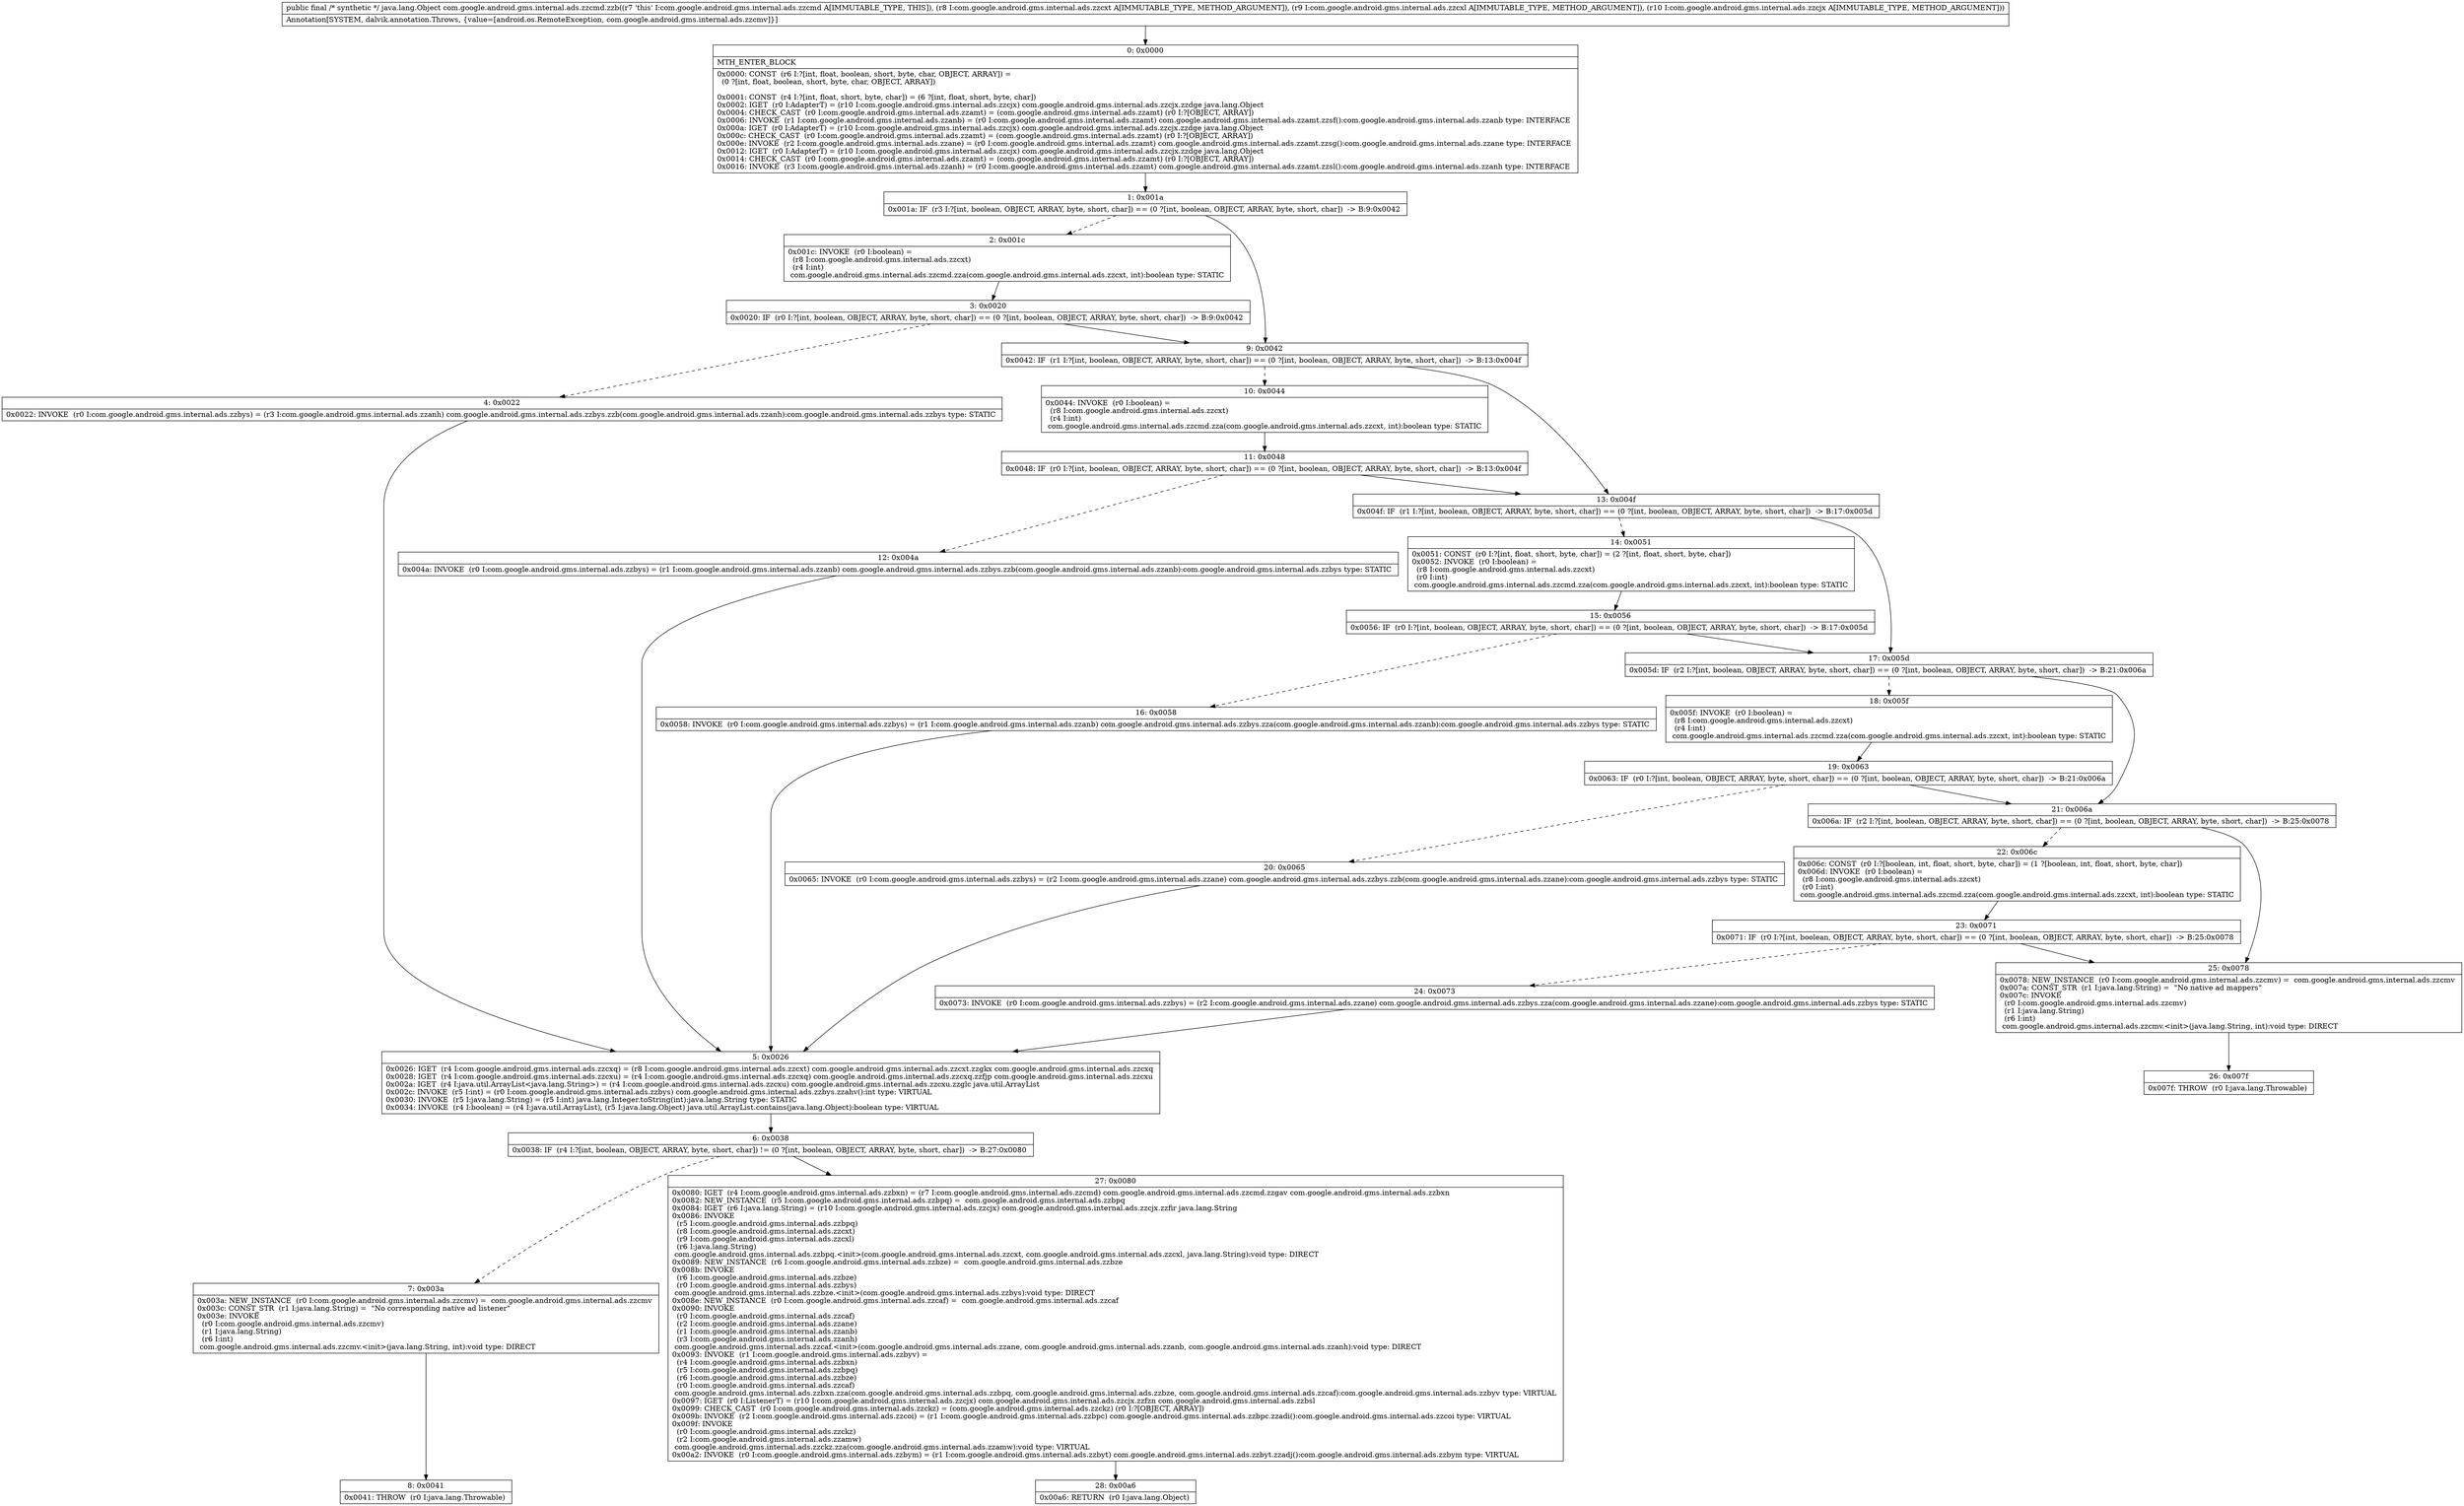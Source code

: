 digraph "CFG forcom.google.android.gms.internal.ads.zzcmd.zzb(Lcom\/google\/android\/gms\/internal\/ads\/zzcxt;Lcom\/google\/android\/gms\/internal\/ads\/zzcxl;Lcom\/google\/android\/gms\/internal\/ads\/zzcjx;)Ljava\/lang\/Object;" {
Node_0 [shape=record,label="{0\:\ 0x0000|MTH_ENTER_BLOCK\l|0x0000: CONST  (r6 I:?[int, float, boolean, short, byte, char, OBJECT, ARRAY]) = \l  (0 ?[int, float, boolean, short, byte, char, OBJECT, ARRAY])\l \l0x0001: CONST  (r4 I:?[int, float, short, byte, char]) = (6 ?[int, float, short, byte, char]) \l0x0002: IGET  (r0 I:AdapterT) = (r10 I:com.google.android.gms.internal.ads.zzcjx) com.google.android.gms.internal.ads.zzcjx.zzdge java.lang.Object \l0x0004: CHECK_CAST  (r0 I:com.google.android.gms.internal.ads.zzamt) = (com.google.android.gms.internal.ads.zzamt) (r0 I:?[OBJECT, ARRAY]) \l0x0006: INVOKE  (r1 I:com.google.android.gms.internal.ads.zzanb) = (r0 I:com.google.android.gms.internal.ads.zzamt) com.google.android.gms.internal.ads.zzamt.zzsf():com.google.android.gms.internal.ads.zzanb type: INTERFACE \l0x000a: IGET  (r0 I:AdapterT) = (r10 I:com.google.android.gms.internal.ads.zzcjx) com.google.android.gms.internal.ads.zzcjx.zzdge java.lang.Object \l0x000c: CHECK_CAST  (r0 I:com.google.android.gms.internal.ads.zzamt) = (com.google.android.gms.internal.ads.zzamt) (r0 I:?[OBJECT, ARRAY]) \l0x000e: INVOKE  (r2 I:com.google.android.gms.internal.ads.zzane) = (r0 I:com.google.android.gms.internal.ads.zzamt) com.google.android.gms.internal.ads.zzamt.zzsg():com.google.android.gms.internal.ads.zzane type: INTERFACE \l0x0012: IGET  (r0 I:AdapterT) = (r10 I:com.google.android.gms.internal.ads.zzcjx) com.google.android.gms.internal.ads.zzcjx.zzdge java.lang.Object \l0x0014: CHECK_CAST  (r0 I:com.google.android.gms.internal.ads.zzamt) = (com.google.android.gms.internal.ads.zzamt) (r0 I:?[OBJECT, ARRAY]) \l0x0016: INVOKE  (r3 I:com.google.android.gms.internal.ads.zzanh) = (r0 I:com.google.android.gms.internal.ads.zzamt) com.google.android.gms.internal.ads.zzamt.zzsl():com.google.android.gms.internal.ads.zzanh type: INTERFACE \l}"];
Node_1 [shape=record,label="{1\:\ 0x001a|0x001a: IF  (r3 I:?[int, boolean, OBJECT, ARRAY, byte, short, char]) == (0 ?[int, boolean, OBJECT, ARRAY, byte, short, char])  \-\> B:9:0x0042 \l}"];
Node_2 [shape=record,label="{2\:\ 0x001c|0x001c: INVOKE  (r0 I:boolean) = \l  (r8 I:com.google.android.gms.internal.ads.zzcxt)\l  (r4 I:int)\l com.google.android.gms.internal.ads.zzcmd.zza(com.google.android.gms.internal.ads.zzcxt, int):boolean type: STATIC \l}"];
Node_3 [shape=record,label="{3\:\ 0x0020|0x0020: IF  (r0 I:?[int, boolean, OBJECT, ARRAY, byte, short, char]) == (0 ?[int, boolean, OBJECT, ARRAY, byte, short, char])  \-\> B:9:0x0042 \l}"];
Node_4 [shape=record,label="{4\:\ 0x0022|0x0022: INVOKE  (r0 I:com.google.android.gms.internal.ads.zzbys) = (r3 I:com.google.android.gms.internal.ads.zzanh) com.google.android.gms.internal.ads.zzbys.zzb(com.google.android.gms.internal.ads.zzanh):com.google.android.gms.internal.ads.zzbys type: STATIC \l}"];
Node_5 [shape=record,label="{5\:\ 0x0026|0x0026: IGET  (r4 I:com.google.android.gms.internal.ads.zzcxq) = (r8 I:com.google.android.gms.internal.ads.zzcxt) com.google.android.gms.internal.ads.zzcxt.zzgkx com.google.android.gms.internal.ads.zzcxq \l0x0028: IGET  (r4 I:com.google.android.gms.internal.ads.zzcxu) = (r4 I:com.google.android.gms.internal.ads.zzcxq) com.google.android.gms.internal.ads.zzcxq.zzfjp com.google.android.gms.internal.ads.zzcxu \l0x002a: IGET  (r4 I:java.util.ArrayList\<java.lang.String\>) = (r4 I:com.google.android.gms.internal.ads.zzcxu) com.google.android.gms.internal.ads.zzcxu.zzglc java.util.ArrayList \l0x002c: INVOKE  (r5 I:int) = (r0 I:com.google.android.gms.internal.ads.zzbys) com.google.android.gms.internal.ads.zzbys.zzahv():int type: VIRTUAL \l0x0030: INVOKE  (r5 I:java.lang.String) = (r5 I:int) java.lang.Integer.toString(int):java.lang.String type: STATIC \l0x0034: INVOKE  (r4 I:boolean) = (r4 I:java.util.ArrayList), (r5 I:java.lang.Object) java.util.ArrayList.contains(java.lang.Object):boolean type: VIRTUAL \l}"];
Node_6 [shape=record,label="{6\:\ 0x0038|0x0038: IF  (r4 I:?[int, boolean, OBJECT, ARRAY, byte, short, char]) != (0 ?[int, boolean, OBJECT, ARRAY, byte, short, char])  \-\> B:27:0x0080 \l}"];
Node_7 [shape=record,label="{7\:\ 0x003a|0x003a: NEW_INSTANCE  (r0 I:com.google.android.gms.internal.ads.zzcmv) =  com.google.android.gms.internal.ads.zzcmv \l0x003c: CONST_STR  (r1 I:java.lang.String) =  \"No corresponding native ad listener\" \l0x003e: INVOKE  \l  (r0 I:com.google.android.gms.internal.ads.zzcmv)\l  (r1 I:java.lang.String)\l  (r6 I:int)\l com.google.android.gms.internal.ads.zzcmv.\<init\>(java.lang.String, int):void type: DIRECT \l}"];
Node_8 [shape=record,label="{8\:\ 0x0041|0x0041: THROW  (r0 I:java.lang.Throwable) \l}"];
Node_9 [shape=record,label="{9\:\ 0x0042|0x0042: IF  (r1 I:?[int, boolean, OBJECT, ARRAY, byte, short, char]) == (0 ?[int, boolean, OBJECT, ARRAY, byte, short, char])  \-\> B:13:0x004f \l}"];
Node_10 [shape=record,label="{10\:\ 0x0044|0x0044: INVOKE  (r0 I:boolean) = \l  (r8 I:com.google.android.gms.internal.ads.zzcxt)\l  (r4 I:int)\l com.google.android.gms.internal.ads.zzcmd.zza(com.google.android.gms.internal.ads.zzcxt, int):boolean type: STATIC \l}"];
Node_11 [shape=record,label="{11\:\ 0x0048|0x0048: IF  (r0 I:?[int, boolean, OBJECT, ARRAY, byte, short, char]) == (0 ?[int, boolean, OBJECT, ARRAY, byte, short, char])  \-\> B:13:0x004f \l}"];
Node_12 [shape=record,label="{12\:\ 0x004a|0x004a: INVOKE  (r0 I:com.google.android.gms.internal.ads.zzbys) = (r1 I:com.google.android.gms.internal.ads.zzanb) com.google.android.gms.internal.ads.zzbys.zzb(com.google.android.gms.internal.ads.zzanb):com.google.android.gms.internal.ads.zzbys type: STATIC \l}"];
Node_13 [shape=record,label="{13\:\ 0x004f|0x004f: IF  (r1 I:?[int, boolean, OBJECT, ARRAY, byte, short, char]) == (0 ?[int, boolean, OBJECT, ARRAY, byte, short, char])  \-\> B:17:0x005d \l}"];
Node_14 [shape=record,label="{14\:\ 0x0051|0x0051: CONST  (r0 I:?[int, float, short, byte, char]) = (2 ?[int, float, short, byte, char]) \l0x0052: INVOKE  (r0 I:boolean) = \l  (r8 I:com.google.android.gms.internal.ads.zzcxt)\l  (r0 I:int)\l com.google.android.gms.internal.ads.zzcmd.zza(com.google.android.gms.internal.ads.zzcxt, int):boolean type: STATIC \l}"];
Node_15 [shape=record,label="{15\:\ 0x0056|0x0056: IF  (r0 I:?[int, boolean, OBJECT, ARRAY, byte, short, char]) == (0 ?[int, boolean, OBJECT, ARRAY, byte, short, char])  \-\> B:17:0x005d \l}"];
Node_16 [shape=record,label="{16\:\ 0x0058|0x0058: INVOKE  (r0 I:com.google.android.gms.internal.ads.zzbys) = (r1 I:com.google.android.gms.internal.ads.zzanb) com.google.android.gms.internal.ads.zzbys.zza(com.google.android.gms.internal.ads.zzanb):com.google.android.gms.internal.ads.zzbys type: STATIC \l}"];
Node_17 [shape=record,label="{17\:\ 0x005d|0x005d: IF  (r2 I:?[int, boolean, OBJECT, ARRAY, byte, short, char]) == (0 ?[int, boolean, OBJECT, ARRAY, byte, short, char])  \-\> B:21:0x006a \l}"];
Node_18 [shape=record,label="{18\:\ 0x005f|0x005f: INVOKE  (r0 I:boolean) = \l  (r8 I:com.google.android.gms.internal.ads.zzcxt)\l  (r4 I:int)\l com.google.android.gms.internal.ads.zzcmd.zza(com.google.android.gms.internal.ads.zzcxt, int):boolean type: STATIC \l}"];
Node_19 [shape=record,label="{19\:\ 0x0063|0x0063: IF  (r0 I:?[int, boolean, OBJECT, ARRAY, byte, short, char]) == (0 ?[int, boolean, OBJECT, ARRAY, byte, short, char])  \-\> B:21:0x006a \l}"];
Node_20 [shape=record,label="{20\:\ 0x0065|0x0065: INVOKE  (r0 I:com.google.android.gms.internal.ads.zzbys) = (r2 I:com.google.android.gms.internal.ads.zzane) com.google.android.gms.internal.ads.zzbys.zzb(com.google.android.gms.internal.ads.zzane):com.google.android.gms.internal.ads.zzbys type: STATIC \l}"];
Node_21 [shape=record,label="{21\:\ 0x006a|0x006a: IF  (r2 I:?[int, boolean, OBJECT, ARRAY, byte, short, char]) == (0 ?[int, boolean, OBJECT, ARRAY, byte, short, char])  \-\> B:25:0x0078 \l}"];
Node_22 [shape=record,label="{22\:\ 0x006c|0x006c: CONST  (r0 I:?[boolean, int, float, short, byte, char]) = (1 ?[boolean, int, float, short, byte, char]) \l0x006d: INVOKE  (r0 I:boolean) = \l  (r8 I:com.google.android.gms.internal.ads.zzcxt)\l  (r0 I:int)\l com.google.android.gms.internal.ads.zzcmd.zza(com.google.android.gms.internal.ads.zzcxt, int):boolean type: STATIC \l}"];
Node_23 [shape=record,label="{23\:\ 0x0071|0x0071: IF  (r0 I:?[int, boolean, OBJECT, ARRAY, byte, short, char]) == (0 ?[int, boolean, OBJECT, ARRAY, byte, short, char])  \-\> B:25:0x0078 \l}"];
Node_24 [shape=record,label="{24\:\ 0x0073|0x0073: INVOKE  (r0 I:com.google.android.gms.internal.ads.zzbys) = (r2 I:com.google.android.gms.internal.ads.zzane) com.google.android.gms.internal.ads.zzbys.zza(com.google.android.gms.internal.ads.zzane):com.google.android.gms.internal.ads.zzbys type: STATIC \l}"];
Node_25 [shape=record,label="{25\:\ 0x0078|0x0078: NEW_INSTANCE  (r0 I:com.google.android.gms.internal.ads.zzcmv) =  com.google.android.gms.internal.ads.zzcmv \l0x007a: CONST_STR  (r1 I:java.lang.String) =  \"No native ad mappers\" \l0x007c: INVOKE  \l  (r0 I:com.google.android.gms.internal.ads.zzcmv)\l  (r1 I:java.lang.String)\l  (r6 I:int)\l com.google.android.gms.internal.ads.zzcmv.\<init\>(java.lang.String, int):void type: DIRECT \l}"];
Node_26 [shape=record,label="{26\:\ 0x007f|0x007f: THROW  (r0 I:java.lang.Throwable) \l}"];
Node_27 [shape=record,label="{27\:\ 0x0080|0x0080: IGET  (r4 I:com.google.android.gms.internal.ads.zzbxn) = (r7 I:com.google.android.gms.internal.ads.zzcmd) com.google.android.gms.internal.ads.zzcmd.zzgav com.google.android.gms.internal.ads.zzbxn \l0x0082: NEW_INSTANCE  (r5 I:com.google.android.gms.internal.ads.zzbpq) =  com.google.android.gms.internal.ads.zzbpq \l0x0084: IGET  (r6 I:java.lang.String) = (r10 I:com.google.android.gms.internal.ads.zzcjx) com.google.android.gms.internal.ads.zzcjx.zzfir java.lang.String \l0x0086: INVOKE  \l  (r5 I:com.google.android.gms.internal.ads.zzbpq)\l  (r8 I:com.google.android.gms.internal.ads.zzcxt)\l  (r9 I:com.google.android.gms.internal.ads.zzcxl)\l  (r6 I:java.lang.String)\l com.google.android.gms.internal.ads.zzbpq.\<init\>(com.google.android.gms.internal.ads.zzcxt, com.google.android.gms.internal.ads.zzcxl, java.lang.String):void type: DIRECT \l0x0089: NEW_INSTANCE  (r6 I:com.google.android.gms.internal.ads.zzbze) =  com.google.android.gms.internal.ads.zzbze \l0x008b: INVOKE  \l  (r6 I:com.google.android.gms.internal.ads.zzbze)\l  (r0 I:com.google.android.gms.internal.ads.zzbys)\l com.google.android.gms.internal.ads.zzbze.\<init\>(com.google.android.gms.internal.ads.zzbys):void type: DIRECT \l0x008e: NEW_INSTANCE  (r0 I:com.google.android.gms.internal.ads.zzcaf) =  com.google.android.gms.internal.ads.zzcaf \l0x0090: INVOKE  \l  (r0 I:com.google.android.gms.internal.ads.zzcaf)\l  (r2 I:com.google.android.gms.internal.ads.zzane)\l  (r1 I:com.google.android.gms.internal.ads.zzanb)\l  (r3 I:com.google.android.gms.internal.ads.zzanh)\l com.google.android.gms.internal.ads.zzcaf.\<init\>(com.google.android.gms.internal.ads.zzane, com.google.android.gms.internal.ads.zzanb, com.google.android.gms.internal.ads.zzanh):void type: DIRECT \l0x0093: INVOKE  (r1 I:com.google.android.gms.internal.ads.zzbyv) = \l  (r4 I:com.google.android.gms.internal.ads.zzbxn)\l  (r5 I:com.google.android.gms.internal.ads.zzbpq)\l  (r6 I:com.google.android.gms.internal.ads.zzbze)\l  (r0 I:com.google.android.gms.internal.ads.zzcaf)\l com.google.android.gms.internal.ads.zzbxn.zza(com.google.android.gms.internal.ads.zzbpq, com.google.android.gms.internal.ads.zzbze, com.google.android.gms.internal.ads.zzcaf):com.google.android.gms.internal.ads.zzbyv type: VIRTUAL \l0x0097: IGET  (r0 I:ListenerT) = (r10 I:com.google.android.gms.internal.ads.zzcjx) com.google.android.gms.internal.ads.zzcjx.zzfzn com.google.android.gms.internal.ads.zzbsl \l0x0099: CHECK_CAST  (r0 I:com.google.android.gms.internal.ads.zzckz) = (com.google.android.gms.internal.ads.zzckz) (r0 I:?[OBJECT, ARRAY]) \l0x009b: INVOKE  (r2 I:com.google.android.gms.internal.ads.zzcoi) = (r1 I:com.google.android.gms.internal.ads.zzbpc) com.google.android.gms.internal.ads.zzbpc.zzadi():com.google.android.gms.internal.ads.zzcoi type: VIRTUAL \l0x009f: INVOKE  \l  (r0 I:com.google.android.gms.internal.ads.zzckz)\l  (r2 I:com.google.android.gms.internal.ads.zzamw)\l com.google.android.gms.internal.ads.zzckz.zza(com.google.android.gms.internal.ads.zzamw):void type: VIRTUAL \l0x00a2: INVOKE  (r0 I:com.google.android.gms.internal.ads.zzbym) = (r1 I:com.google.android.gms.internal.ads.zzbyt) com.google.android.gms.internal.ads.zzbyt.zzadj():com.google.android.gms.internal.ads.zzbym type: VIRTUAL \l}"];
Node_28 [shape=record,label="{28\:\ 0x00a6|0x00a6: RETURN  (r0 I:java.lang.Object) \l}"];
MethodNode[shape=record,label="{public final \/* synthetic *\/ java.lang.Object com.google.android.gms.internal.ads.zzcmd.zzb((r7 'this' I:com.google.android.gms.internal.ads.zzcmd A[IMMUTABLE_TYPE, THIS]), (r8 I:com.google.android.gms.internal.ads.zzcxt A[IMMUTABLE_TYPE, METHOD_ARGUMENT]), (r9 I:com.google.android.gms.internal.ads.zzcxl A[IMMUTABLE_TYPE, METHOD_ARGUMENT]), (r10 I:com.google.android.gms.internal.ads.zzcjx A[IMMUTABLE_TYPE, METHOD_ARGUMENT]))  | Annotation[SYSTEM, dalvik.annotation.Throws, \{value=[android.os.RemoteException, com.google.android.gms.internal.ads.zzcmv]\}]\l}"];
MethodNode -> Node_0;
Node_0 -> Node_1;
Node_1 -> Node_2[style=dashed];
Node_1 -> Node_9;
Node_2 -> Node_3;
Node_3 -> Node_4[style=dashed];
Node_3 -> Node_9;
Node_4 -> Node_5;
Node_5 -> Node_6;
Node_6 -> Node_7[style=dashed];
Node_6 -> Node_27;
Node_7 -> Node_8;
Node_9 -> Node_10[style=dashed];
Node_9 -> Node_13;
Node_10 -> Node_11;
Node_11 -> Node_12[style=dashed];
Node_11 -> Node_13;
Node_12 -> Node_5;
Node_13 -> Node_14[style=dashed];
Node_13 -> Node_17;
Node_14 -> Node_15;
Node_15 -> Node_16[style=dashed];
Node_15 -> Node_17;
Node_16 -> Node_5;
Node_17 -> Node_18[style=dashed];
Node_17 -> Node_21;
Node_18 -> Node_19;
Node_19 -> Node_20[style=dashed];
Node_19 -> Node_21;
Node_20 -> Node_5;
Node_21 -> Node_22[style=dashed];
Node_21 -> Node_25;
Node_22 -> Node_23;
Node_23 -> Node_24[style=dashed];
Node_23 -> Node_25;
Node_24 -> Node_5;
Node_25 -> Node_26;
Node_27 -> Node_28;
}


